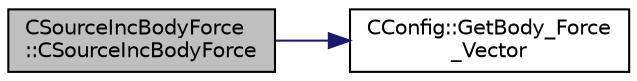 digraph "CSourceIncBodyForce::CSourceIncBodyForce"
{
 // LATEX_PDF_SIZE
  edge [fontname="Helvetica",fontsize="10",labelfontname="Helvetica",labelfontsize="10"];
  node [fontname="Helvetica",fontsize="10",shape=record];
  rankdir="LR";
  Node1 [label="CSourceIncBodyForce\l::CSourceIncBodyForce",height=0.2,width=0.4,color="black", fillcolor="grey75", style="filled", fontcolor="black",tooltip=" "];
  Node1 -> Node2 [color="midnightblue",fontsize="10",style="solid",fontname="Helvetica"];
  Node2 [label="CConfig::GetBody_Force\l_Vector",height=0.2,width=0.4,color="black", fillcolor="white", style="filled",URL="$classCConfig.html#adcfe24128655d4e063972fabd35b101e",tooltip="Get a pointer to the body force vector."];
}
